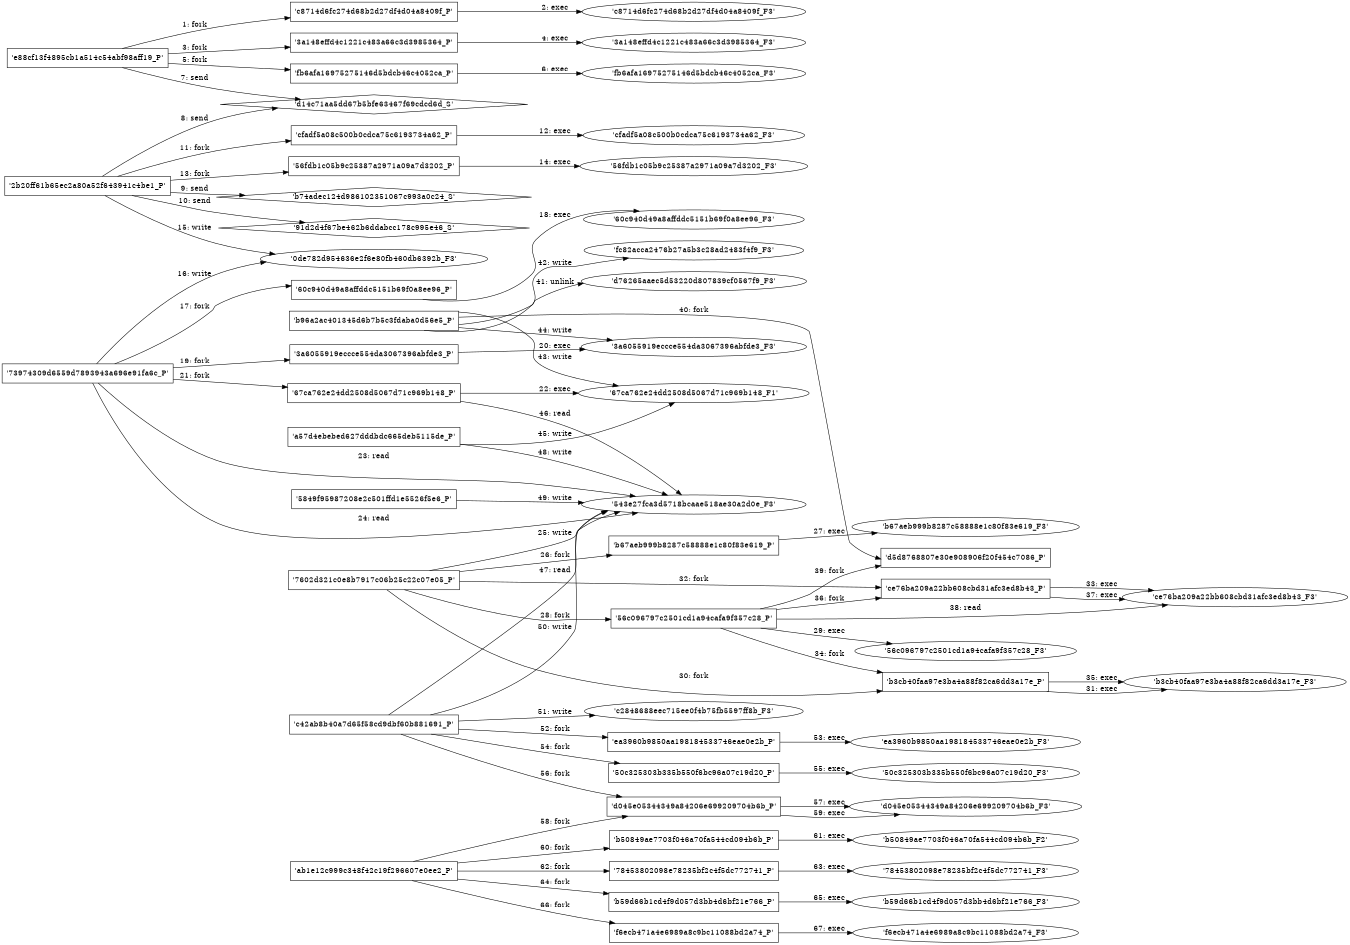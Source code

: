 digraph "D:\Learning\Paper\apt\基于CTI的攻击预警\Dataset\攻击图\ASGfromALLCTI\Threat Roundup for June 5 to June 12.dot" {
rankdir="LR"
size="9"
fixedsize="false"
splines="true"
nodesep=0.3
ranksep=0
fontsize=10
overlap="scalexy"
engine= "neato"
	"'e88cf13f4895cb1a514c54abf98aff19_P'" [node_type=Process shape=box]
	"'c8714d6fc274d68b2d27df4d04a8409f_P'" [node_type=Process shape=box]
	"'e88cf13f4895cb1a514c54abf98aff19_P'" -> "'c8714d6fc274d68b2d27df4d04a8409f_P'" [label="1: fork"]
	"'c8714d6fc274d68b2d27df4d04a8409f_P'" [node_type=Process shape=box]
	"'c8714d6fc274d68b2d27df4d04a8409f_F3'" [node_type=File shape=ellipse]
	"'c8714d6fc274d68b2d27df4d04a8409f_P'" -> "'c8714d6fc274d68b2d27df4d04a8409f_F3'" [label="2: exec"]
	"'e88cf13f4895cb1a514c54abf98aff19_P'" [node_type=Process shape=box]
	"'3a148effd4c1221c483a66c3d3985364_P'" [node_type=Process shape=box]
	"'e88cf13f4895cb1a514c54abf98aff19_P'" -> "'3a148effd4c1221c483a66c3d3985364_P'" [label="3: fork"]
	"'3a148effd4c1221c483a66c3d3985364_P'" [node_type=Process shape=box]
	"'3a148effd4c1221c483a66c3d3985364_F3'" [node_type=File shape=ellipse]
	"'3a148effd4c1221c483a66c3d3985364_P'" -> "'3a148effd4c1221c483a66c3d3985364_F3'" [label="4: exec"]
	"'e88cf13f4895cb1a514c54abf98aff19_P'" [node_type=Process shape=box]
	"'fb6afa16975275146d5bdcb46c4052ca_P'" [node_type=Process shape=box]
	"'e88cf13f4895cb1a514c54abf98aff19_P'" -> "'fb6afa16975275146d5bdcb46c4052ca_P'" [label="5: fork"]
	"'fb6afa16975275146d5bdcb46c4052ca_P'" [node_type=Process shape=box]
	"'fb6afa16975275146d5bdcb46c4052ca_F3'" [node_type=File shape=ellipse]
	"'fb6afa16975275146d5bdcb46c4052ca_P'" -> "'fb6afa16975275146d5bdcb46c4052ca_F3'" [label="6: exec"]
	"'d14c71aa5dd67b5bfe63467f69cdcd6d_S'" [node_type=Socket shape=diamond]
	"'e88cf13f4895cb1a514c54abf98aff19_P'" [node_type=Process shape=box]
	"'e88cf13f4895cb1a514c54abf98aff19_P'" -> "'d14c71aa5dd67b5bfe63467f69cdcd6d_S'" [label="7: send"]
	"'d14c71aa5dd67b5bfe63467f69cdcd6d_S'" [node_type=Socket shape=diamond]
	"'2b20ff61b65ec2a80a52f643941c4be1_P'" [node_type=Process shape=box]
	"'2b20ff61b65ec2a80a52f643941c4be1_P'" -> "'d14c71aa5dd67b5bfe63467f69cdcd6d_S'" [label="8: send"]
	"'b74adec124d986102351067c993a0c24_S'" [node_type=Socket shape=diamond]
	"'2b20ff61b65ec2a80a52f643941c4be1_P'" [node_type=Process shape=box]
	"'2b20ff61b65ec2a80a52f643941c4be1_P'" -> "'b74adec124d986102351067c993a0c24_S'" [label="9: send"]
	"'91d2d4f67be462b6ddabcc178c995e46_S'" [node_type=Socket shape=diamond]
	"'2b20ff61b65ec2a80a52f643941c4be1_P'" [node_type=Process shape=box]
	"'2b20ff61b65ec2a80a52f643941c4be1_P'" -> "'91d2d4f67be462b6ddabcc178c995e46_S'" [label="10: send"]
	"'2b20ff61b65ec2a80a52f643941c4be1_P'" [node_type=Process shape=box]
	"'cfadf5a08c500b0cdca75c6193734a62_P'" [node_type=Process shape=box]
	"'2b20ff61b65ec2a80a52f643941c4be1_P'" -> "'cfadf5a08c500b0cdca75c6193734a62_P'" [label="11: fork"]
	"'cfadf5a08c500b0cdca75c6193734a62_P'" [node_type=Process shape=box]
	"'cfadf5a08c500b0cdca75c6193734a62_F3'" [node_type=File shape=ellipse]
	"'cfadf5a08c500b0cdca75c6193734a62_P'" -> "'cfadf5a08c500b0cdca75c6193734a62_F3'" [label="12: exec"]
	"'2b20ff61b65ec2a80a52f643941c4be1_P'" [node_type=Process shape=box]
	"'56fdb1c05b9c25387a2971a09a7d3202_P'" [node_type=Process shape=box]
	"'2b20ff61b65ec2a80a52f643941c4be1_P'" -> "'56fdb1c05b9c25387a2971a09a7d3202_P'" [label="13: fork"]
	"'56fdb1c05b9c25387a2971a09a7d3202_P'" [node_type=Process shape=box]
	"'56fdb1c05b9c25387a2971a09a7d3202_F3'" [node_type=File shape=ellipse]
	"'56fdb1c05b9c25387a2971a09a7d3202_P'" -> "'56fdb1c05b9c25387a2971a09a7d3202_F3'" [label="14: exec"]
	"'0de782d954636e2f6e80fb460db6392b_F3'" [node_type=file shape=ellipse]
	"'2b20ff61b65ec2a80a52f643941c4be1_P'" [node_type=Process shape=box]
	"'2b20ff61b65ec2a80a52f643941c4be1_P'" -> "'0de782d954636e2f6e80fb460db6392b_F3'" [label="15: write"]
	"'0de782d954636e2f6e80fb460db6392b_F3'" [node_type=file shape=ellipse]
	"'73974309d6559d7893943a696e91fa6c_P'" [node_type=Process shape=box]
	"'73974309d6559d7893943a696e91fa6c_P'" -> "'0de782d954636e2f6e80fb460db6392b_F3'" [label="16: write"]
	"'73974309d6559d7893943a696e91fa6c_P'" [node_type=Process shape=box]
	"'60c940d49a8affddc5151b69f0a8ee96_P'" [node_type=Process shape=box]
	"'73974309d6559d7893943a696e91fa6c_P'" -> "'60c940d49a8affddc5151b69f0a8ee96_P'" [label="17: fork"]
	"'60c940d49a8affddc5151b69f0a8ee96_P'" [node_type=Process shape=box]
	"'60c940d49a8affddc5151b69f0a8ee96_F3'" [node_type=File shape=ellipse]
	"'60c940d49a8affddc5151b69f0a8ee96_P'" -> "'60c940d49a8affddc5151b69f0a8ee96_F3'" [label="18: exec"]
	"'73974309d6559d7893943a696e91fa6c_P'" [node_type=Process shape=box]
	"'3a6055919eccce554da3067396abfde3_P'" [node_type=Process shape=box]
	"'73974309d6559d7893943a696e91fa6c_P'" -> "'3a6055919eccce554da3067396abfde3_P'" [label="19: fork"]
	"'3a6055919eccce554da3067396abfde3_P'" [node_type=Process shape=box]
	"'3a6055919eccce554da3067396abfde3_F3'" [node_type=File shape=ellipse]
	"'3a6055919eccce554da3067396abfde3_P'" -> "'3a6055919eccce554da3067396abfde3_F3'" [label="20: exec"]
	"'73974309d6559d7893943a696e91fa6c_P'" [node_type=Process shape=box]
	"'67ca762e24dd2508d5067d71c969b148_P'" [node_type=Process shape=box]
	"'73974309d6559d7893943a696e91fa6c_P'" -> "'67ca762e24dd2508d5067d71c969b148_P'" [label="21: fork"]
	"'67ca762e24dd2508d5067d71c969b148_P'" [node_type=Process shape=box]
	"'67ca762e24dd2508d5067d71c969b148_F1'" [node_type=File shape=ellipse]
	"'67ca762e24dd2508d5067d71c969b148_P'" -> "'67ca762e24dd2508d5067d71c969b148_F1'" [label="22: exec"]
	"'543e27fca3d5718bcaae518ae30a2d0e_F3'" [node_type=file shape=ellipse]
	"'73974309d6559d7893943a696e91fa6c_P'" [node_type=Process shape=box]
	"'73974309d6559d7893943a696e91fa6c_P'" -> "'543e27fca3d5718bcaae518ae30a2d0e_F3'" [label="23: read"]
	"'543e27fca3d5718bcaae518ae30a2d0e_F3'" [node_type=file shape=ellipse]
	"'73974309d6559d7893943a696e91fa6c_P'" [node_type=Process shape=box]
	"'73974309d6559d7893943a696e91fa6c_P'" -> "'543e27fca3d5718bcaae518ae30a2d0e_F3'" [label="24: read"]
	"'543e27fca3d5718bcaae518ae30a2d0e_F3'" [node_type=file shape=ellipse]
	"'7602d321c0e8b7917c06b25c22c07e05_P'" [node_type=Process shape=box]
	"'7602d321c0e8b7917c06b25c22c07e05_P'" -> "'543e27fca3d5718bcaae518ae30a2d0e_F3'" [label="25: write"]
	"'7602d321c0e8b7917c06b25c22c07e05_P'" [node_type=Process shape=box]
	"'b67aeb999b8287c58888e1c80f83e619_P'" [node_type=Process shape=box]
	"'7602d321c0e8b7917c06b25c22c07e05_P'" -> "'b67aeb999b8287c58888e1c80f83e619_P'" [label="26: fork"]
	"'b67aeb999b8287c58888e1c80f83e619_P'" [node_type=Process shape=box]
	"'b67aeb999b8287c58888e1c80f83e619_F3'" [node_type=File shape=ellipse]
	"'b67aeb999b8287c58888e1c80f83e619_P'" -> "'b67aeb999b8287c58888e1c80f83e619_F3'" [label="27: exec"]
	"'7602d321c0e8b7917c06b25c22c07e05_P'" [node_type=Process shape=box]
	"'56c096797c2501cd1a94cafa9f357c28_P'" [node_type=Process shape=box]
	"'7602d321c0e8b7917c06b25c22c07e05_P'" -> "'56c096797c2501cd1a94cafa9f357c28_P'" [label="28: fork"]
	"'56c096797c2501cd1a94cafa9f357c28_P'" [node_type=Process shape=box]
	"'56c096797c2501cd1a94cafa9f357c28_F3'" [node_type=File shape=ellipse]
	"'56c096797c2501cd1a94cafa9f357c28_P'" -> "'56c096797c2501cd1a94cafa9f357c28_F3'" [label="29: exec"]
	"'7602d321c0e8b7917c06b25c22c07e05_P'" [node_type=Process shape=box]
	"'b3cb40faa97e3ba4a88f82ca6dd3a17e_P'" [node_type=Process shape=box]
	"'7602d321c0e8b7917c06b25c22c07e05_P'" -> "'b3cb40faa97e3ba4a88f82ca6dd3a17e_P'" [label="30: fork"]
	"'b3cb40faa97e3ba4a88f82ca6dd3a17e_P'" [node_type=Process shape=box]
	"'b3cb40faa97e3ba4a88f82ca6dd3a17e_F3'" [node_type=File shape=ellipse]
	"'b3cb40faa97e3ba4a88f82ca6dd3a17e_P'" -> "'b3cb40faa97e3ba4a88f82ca6dd3a17e_F3'" [label="31: exec"]
	"'7602d321c0e8b7917c06b25c22c07e05_P'" [node_type=Process shape=box]
	"'ce76ba209a22bb608cbd31afc3ed8b43_P'" [node_type=Process shape=box]
	"'7602d321c0e8b7917c06b25c22c07e05_P'" -> "'ce76ba209a22bb608cbd31afc3ed8b43_P'" [label="32: fork"]
	"'ce76ba209a22bb608cbd31afc3ed8b43_P'" [node_type=Process shape=box]
	"'ce76ba209a22bb608cbd31afc3ed8b43_F3'" [node_type=File shape=ellipse]
	"'ce76ba209a22bb608cbd31afc3ed8b43_P'" -> "'ce76ba209a22bb608cbd31afc3ed8b43_F3'" [label="33: exec"]
	"'56c096797c2501cd1a94cafa9f357c28_P'" [node_type=Process shape=box]
	"'b3cb40faa97e3ba4a88f82ca6dd3a17e_P'" [node_type=Process shape=box]
	"'56c096797c2501cd1a94cafa9f357c28_P'" -> "'b3cb40faa97e3ba4a88f82ca6dd3a17e_P'" [label="34: fork"]
	"'b3cb40faa97e3ba4a88f82ca6dd3a17e_P'" [node_type=Process shape=box]
	"'b3cb40faa97e3ba4a88f82ca6dd3a17e_F3'" [node_type=File shape=ellipse]
	"'b3cb40faa97e3ba4a88f82ca6dd3a17e_P'" -> "'b3cb40faa97e3ba4a88f82ca6dd3a17e_F3'" [label="35: exec"]
	"'56c096797c2501cd1a94cafa9f357c28_P'" [node_type=Process shape=box]
	"'ce76ba209a22bb608cbd31afc3ed8b43_P'" [node_type=Process shape=box]
	"'56c096797c2501cd1a94cafa9f357c28_P'" -> "'ce76ba209a22bb608cbd31afc3ed8b43_P'" [label="36: fork"]
	"'ce76ba209a22bb608cbd31afc3ed8b43_P'" [node_type=Process shape=box]
	"'ce76ba209a22bb608cbd31afc3ed8b43_F3'" [node_type=File shape=ellipse]
	"'ce76ba209a22bb608cbd31afc3ed8b43_P'" -> "'ce76ba209a22bb608cbd31afc3ed8b43_F3'" [label="37: exec"]
	"'ce76ba209a22bb608cbd31afc3ed8b43_F3'" [node_type=file shape=ellipse]
	"'56c096797c2501cd1a94cafa9f357c28_P'" [node_type=Process shape=box]
	"'56c096797c2501cd1a94cafa9f357c28_P'" -> "'ce76ba209a22bb608cbd31afc3ed8b43_F3'" [label="38: read"]
	"'56c096797c2501cd1a94cafa9f357c28_P'" [node_type=Process shape=box]
	"'d5d8768807e30e908906f20f454c7086_P'" [node_type=Process shape=box]
	"'56c096797c2501cd1a94cafa9f357c28_P'" -> "'d5d8768807e30e908906f20f454c7086_P'" [label="39: fork"]
	"'b96a2ac401345d6b7b5c3fdaba0d56e5_P'" [node_type=Process shape=box]
	"'d5d8768807e30e908906f20f454c7086_P'" [node_type=Process shape=box]
	"'b96a2ac401345d6b7b5c3fdaba0d56e5_P'" -> "'d5d8768807e30e908906f20f454c7086_P'" [label="40: fork"]
	"'d76265aaec5d53220d807839cf0567f9_F3'" [node_type=file shape=ellipse]
	"'b96a2ac401345d6b7b5c3fdaba0d56e5_P'" [node_type=Process shape=box]
	"'b96a2ac401345d6b7b5c3fdaba0d56e5_P'" -> "'d76265aaec5d53220d807839cf0567f9_F3'" [label="41: unlink"]
	"'fc82acca2476b27a5b3c28ad2483f4f9_F3'" [node_type=file shape=ellipse]
	"'b96a2ac401345d6b7b5c3fdaba0d56e5_P'" [node_type=Process shape=box]
	"'b96a2ac401345d6b7b5c3fdaba0d56e5_P'" -> "'fc82acca2476b27a5b3c28ad2483f4f9_F3'" [label="42: write"]
	"'67ca762e24dd2508d5067d71c969b148_F1'" [node_type=file shape=ellipse]
	"'b96a2ac401345d6b7b5c3fdaba0d56e5_P'" [node_type=Process shape=box]
	"'b96a2ac401345d6b7b5c3fdaba0d56e5_P'" -> "'67ca762e24dd2508d5067d71c969b148_F1'" [label="43: write"]
	"'3a6055919eccce554da3067396abfde3_F3'" [node_type=file shape=ellipse]
	"'b96a2ac401345d6b7b5c3fdaba0d56e5_P'" [node_type=Process shape=box]
	"'b96a2ac401345d6b7b5c3fdaba0d56e5_P'" -> "'3a6055919eccce554da3067396abfde3_F3'" [label="44: write"]
	"'67ca762e24dd2508d5067d71c969b148_F1'" [node_type=file shape=ellipse]
	"'a57d4ebebed627dddbdc665deb5115de_P'" [node_type=Process shape=box]
	"'a57d4ebebed627dddbdc665deb5115de_P'" -> "'67ca762e24dd2508d5067d71c969b148_F1'" [label="45: write"]
	"'543e27fca3d5718bcaae518ae30a2d0e_F3'" [node_type=file shape=ellipse]
	"'67ca762e24dd2508d5067d71c969b148_P'" [node_type=Process shape=box]
	"'67ca762e24dd2508d5067d71c969b148_P'" -> "'543e27fca3d5718bcaae518ae30a2d0e_F3'" [label="46: read"]
	"'543e27fca3d5718bcaae518ae30a2d0e_F3'" [node_type=file shape=ellipse]
	"'c42ab8b40a7d65f58cd9dbf60b881691_P'" [node_type=Process shape=box]
	"'c42ab8b40a7d65f58cd9dbf60b881691_P'" -> "'543e27fca3d5718bcaae518ae30a2d0e_F3'" [label="47: read"]
	"'543e27fca3d5718bcaae518ae30a2d0e_F3'" [node_type=file shape=ellipse]
	"'a57d4ebebed627dddbdc665deb5115de_P'" [node_type=Process shape=box]
	"'a57d4ebebed627dddbdc665deb5115de_P'" -> "'543e27fca3d5718bcaae518ae30a2d0e_F3'" [label="48: write"]
	"'543e27fca3d5718bcaae518ae30a2d0e_F3'" [node_type=file shape=ellipse]
	"'5849f95987208e2c501ffd1e5526f5e6_P'" [node_type=Process shape=box]
	"'5849f95987208e2c501ffd1e5526f5e6_P'" -> "'543e27fca3d5718bcaae518ae30a2d0e_F3'" [label="49: write"]
	"'543e27fca3d5718bcaae518ae30a2d0e_F3'" [node_type=file shape=ellipse]
	"'c42ab8b40a7d65f58cd9dbf60b881691_P'" [node_type=Process shape=box]
	"'c42ab8b40a7d65f58cd9dbf60b881691_P'" -> "'543e27fca3d5718bcaae518ae30a2d0e_F3'" [label="50: write"]
	"'c2848688eec715ee0f4b75fb5597ff8b_F3'" [node_type=file shape=ellipse]
	"'c42ab8b40a7d65f58cd9dbf60b881691_P'" [node_type=Process shape=box]
	"'c42ab8b40a7d65f58cd9dbf60b881691_P'" -> "'c2848688eec715ee0f4b75fb5597ff8b_F3'" [label="51: write"]
	"'c42ab8b40a7d65f58cd9dbf60b881691_P'" [node_type=Process shape=box]
	"'ea3960b9850aa198184533746eae0e2b_P'" [node_type=Process shape=box]
	"'c42ab8b40a7d65f58cd9dbf60b881691_P'" -> "'ea3960b9850aa198184533746eae0e2b_P'" [label="52: fork"]
	"'ea3960b9850aa198184533746eae0e2b_P'" [node_type=Process shape=box]
	"'ea3960b9850aa198184533746eae0e2b_F3'" [node_type=File shape=ellipse]
	"'ea3960b9850aa198184533746eae0e2b_P'" -> "'ea3960b9850aa198184533746eae0e2b_F3'" [label="53: exec"]
	"'c42ab8b40a7d65f58cd9dbf60b881691_P'" [node_type=Process shape=box]
	"'50c325303b335b550f6bc96a07c19d20_P'" [node_type=Process shape=box]
	"'c42ab8b40a7d65f58cd9dbf60b881691_P'" -> "'50c325303b335b550f6bc96a07c19d20_P'" [label="54: fork"]
	"'50c325303b335b550f6bc96a07c19d20_P'" [node_type=Process shape=box]
	"'50c325303b335b550f6bc96a07c19d20_F3'" [node_type=File shape=ellipse]
	"'50c325303b335b550f6bc96a07c19d20_P'" -> "'50c325303b335b550f6bc96a07c19d20_F3'" [label="55: exec"]
	"'c42ab8b40a7d65f58cd9dbf60b881691_P'" [node_type=Process shape=box]
	"'d045e05344349a84206e699209704b6b_P'" [node_type=Process shape=box]
	"'c42ab8b40a7d65f58cd9dbf60b881691_P'" -> "'d045e05344349a84206e699209704b6b_P'" [label="56: fork"]
	"'d045e05344349a84206e699209704b6b_P'" [node_type=Process shape=box]
	"'d045e05344349a84206e699209704b6b_F3'" [node_type=File shape=ellipse]
	"'d045e05344349a84206e699209704b6b_P'" -> "'d045e05344349a84206e699209704b6b_F3'" [label="57: exec"]
	"'ab1e12c999c348f42c19f296607e0ee2_P'" [node_type=Process shape=box]
	"'d045e05344349a84206e699209704b6b_P'" [node_type=Process shape=box]
	"'ab1e12c999c348f42c19f296607e0ee2_P'" -> "'d045e05344349a84206e699209704b6b_P'" [label="58: fork"]
	"'d045e05344349a84206e699209704b6b_P'" [node_type=Process shape=box]
	"'d045e05344349a84206e699209704b6b_F3'" [node_type=File shape=ellipse]
	"'d045e05344349a84206e699209704b6b_P'" -> "'d045e05344349a84206e699209704b6b_F3'" [label="59: exec"]
	"'ab1e12c999c348f42c19f296607e0ee2_P'" [node_type=Process shape=box]
	"'b50849ae7703f046a70fa544cd094b6b_P'" [node_type=Process shape=box]
	"'ab1e12c999c348f42c19f296607e0ee2_P'" -> "'b50849ae7703f046a70fa544cd094b6b_P'" [label="60: fork"]
	"'b50849ae7703f046a70fa544cd094b6b_P'" [node_type=Process shape=box]
	"'b50849ae7703f046a70fa544cd094b6b_F2'" [node_type=File shape=ellipse]
	"'b50849ae7703f046a70fa544cd094b6b_P'" -> "'b50849ae7703f046a70fa544cd094b6b_F2'" [label="61: exec"]
	"'ab1e12c999c348f42c19f296607e0ee2_P'" [node_type=Process shape=box]
	"'78453802098e78235bf2c4f5dc772741_P'" [node_type=Process shape=box]
	"'ab1e12c999c348f42c19f296607e0ee2_P'" -> "'78453802098e78235bf2c4f5dc772741_P'" [label="62: fork"]
	"'78453802098e78235bf2c4f5dc772741_P'" [node_type=Process shape=box]
	"'78453802098e78235bf2c4f5dc772741_F3'" [node_type=File shape=ellipse]
	"'78453802098e78235bf2c4f5dc772741_P'" -> "'78453802098e78235bf2c4f5dc772741_F3'" [label="63: exec"]
	"'ab1e12c999c348f42c19f296607e0ee2_P'" [node_type=Process shape=box]
	"'b59d66b1cd4f9d057d3bb4d6bf21e766_P'" [node_type=Process shape=box]
	"'ab1e12c999c348f42c19f296607e0ee2_P'" -> "'b59d66b1cd4f9d057d3bb4d6bf21e766_P'" [label="64: fork"]
	"'b59d66b1cd4f9d057d3bb4d6bf21e766_P'" [node_type=Process shape=box]
	"'b59d66b1cd4f9d057d3bb4d6bf21e766_F3'" [node_type=File shape=ellipse]
	"'b59d66b1cd4f9d057d3bb4d6bf21e766_P'" -> "'b59d66b1cd4f9d057d3bb4d6bf21e766_F3'" [label="65: exec"]
	"'ab1e12c999c348f42c19f296607e0ee2_P'" [node_type=Process shape=box]
	"'f6ecb471a4e6989a8c9bc11088bd2a74_P'" [node_type=Process shape=box]
	"'ab1e12c999c348f42c19f296607e0ee2_P'" -> "'f6ecb471a4e6989a8c9bc11088bd2a74_P'" [label="66: fork"]
	"'f6ecb471a4e6989a8c9bc11088bd2a74_P'" [node_type=Process shape=box]
	"'f6ecb471a4e6989a8c9bc11088bd2a74_F3'" [node_type=File shape=ellipse]
	"'f6ecb471a4e6989a8c9bc11088bd2a74_P'" -> "'f6ecb471a4e6989a8c9bc11088bd2a74_F3'" [label="67: exec"]
}
